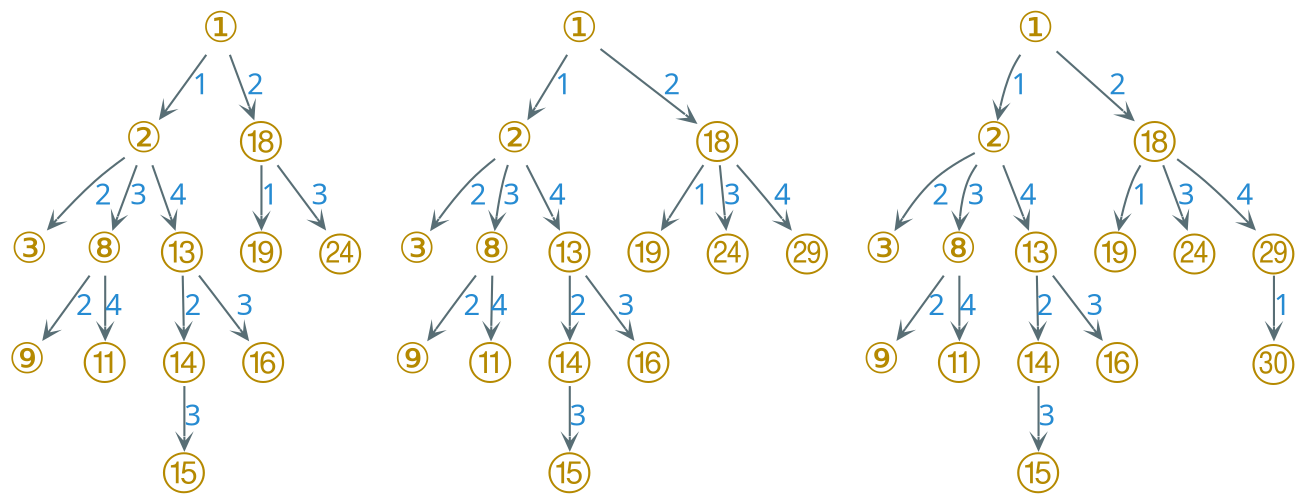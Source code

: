 digraph g {
    bgcolor=transparent
    rankdir=TB
    graph [nodesep=0.23, ranksep=0.05]
    node [shape=plain, color="#586e75", fontcolor="#b58900", fontsize=20, fontname="LXGWWenKai"]
    edge [arrowhead=vee, color="#586e75", fontcolor="#268bd2", fontsize=14, fontname="LXGWWenKai" arrowsize=0.6]

    n10 [label=①]
    n11 [label=②]
    n12 [label=③]
    n13 [label=⑧]
    n14 [label=⑨]
    n15 [label=⑪]
    n16 [label=⑬]
    n17 [label=⑭]
    n18 [label=⑮]
    n19 [label=⑯]
    n21 [label=⑱]
    n22 [label=⑲]
    n23 [label=㉔]

    n10 -> n11 [label="1"]
    n11 -> n12 [label="2"]
    n11 -> n13 [label="3"]
    n13 -> n14 [label="2"]
    n13 -> n15 [label="4"]
    n11 -> n16 [label="4"]
    n16 -> n17 [label="2"]
    n17 -> n18 [label="3"]
    n16 -> n19 [label="3"]
    n10 -> n21 [label="2"]
    n21 -> n22 [label="1"]
    n21 -> n23 [label="3"]

    n1 [label=①]
    n2 [label=②]
    n3 [label=③]
    n4 [label=⑧]
    n5 [label=⑨]
    n6 [label=⑪]
    n7 [label=⑬]
    n8 [label=⑭]
    n9 [label=⑮]
    n0 [label=⑯]
    n20 [label=⑱]
    n24 [label=⑲]
    n25 [label=㉔]
    n26 [label=㉙]

    n1 -> n2 [label="1"]
    n2 -> n3 [label="2"]
    n2 -> n4 [label="3"]
    n4 -> n5 [label="2"]
    n4 -> n6 [label="4"]
    n2 -> n7 [label="4"]
    n7 -> n8 [label="2"]
    n7 -> n0 [label="3"]
    n8 -> n9 [label="3"]
    n1 -> n20 [label="2"]
    n20 -> n24 [label="1"]
    n20 -> n25 [label="3"]
    n20 -> n26 [label="4"]

    ① -> ② [label="1"]

    ② -> ③ [label="2"]
    ② -> ⑧ [label="3"]
    ② -> ⑬ [label="4"]

    ⑧ -> ⑨ [label="2"]
    ⑧ -> ⑪ [label="4"]

    ⑬ -> ⑭ [label="2"]
    ⑭ -> ⑮ [label="3"]
    ⑬ -> ⑯ [label="3"]

    ① -> ⑱ [label="2"]
    ⑱ -> ⑲ [label="1"]

    ⑱ -> ㉔ [label="3"]
    ⑱ -> ㉙ [label="4"]
    ㉙ -> ㉚ [label="1"]
}